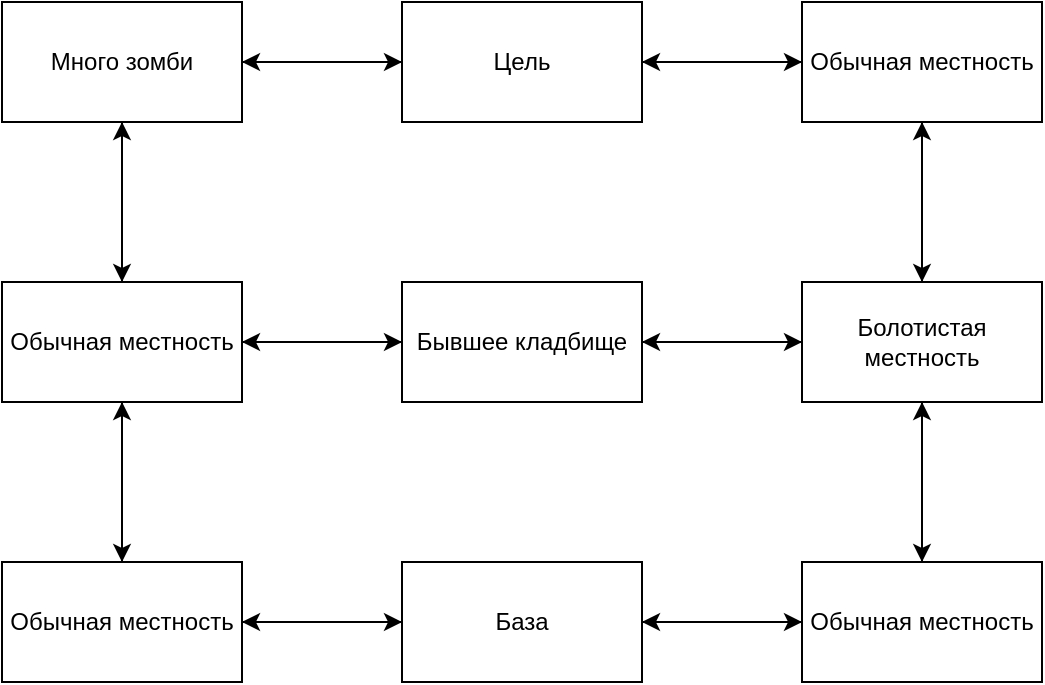 <mxfile version="12.2.2" type="device" pages="1"><diagram id="AiJSsoHT4WFiJlHWapIq" name="Страница 1"><mxGraphModel dx="1010" dy="579" grid="1" gridSize="10" guides="1" tooltips="1" connect="1" arrows="1" fold="1" page="1" pageScale="1" pageWidth="827" pageHeight="1169" math="0" shadow="0"><root><mxCell id="0"/><mxCell id="1" parent="0"/><mxCell id="InpXsYFK_uXGQsEB66io-3" value="" style="edgeStyle=orthogonalEdgeStyle;rounded=0;orthogonalLoop=1;jettySize=auto;html=1;" edge="1" parent="1" source="InpXsYFK_uXGQsEB66io-1" target="InpXsYFK_uXGQsEB66io-2"><mxGeometry relative="1" as="geometry"/></mxCell><mxCell id="InpXsYFK_uXGQsEB66io-5" value="" style="edgeStyle=orthogonalEdgeStyle;rounded=0;orthogonalLoop=1;jettySize=auto;html=1;" edge="1" parent="1" source="InpXsYFK_uXGQsEB66io-1" target="InpXsYFK_uXGQsEB66io-4"><mxGeometry relative="1" as="geometry"/></mxCell><mxCell id="InpXsYFK_uXGQsEB66io-1" value="База" style="rounded=0;whiteSpace=wrap;html=1;" vertex="1" parent="1"><mxGeometry x="353" y="400" width="120" height="60" as="geometry"/></mxCell><mxCell id="InpXsYFK_uXGQsEB66io-7" value="" style="edgeStyle=orthogonalEdgeStyle;rounded=0;orthogonalLoop=1;jettySize=auto;html=1;" edge="1" parent="1" source="InpXsYFK_uXGQsEB66io-4" target="InpXsYFK_uXGQsEB66io-6"><mxGeometry relative="1" as="geometry"/></mxCell><mxCell id="InpXsYFK_uXGQsEB66io-23" style="edgeStyle=orthogonalEdgeStyle;rounded=0;orthogonalLoop=1;jettySize=auto;html=1;exitX=0;exitY=0.5;exitDx=0;exitDy=0;entryX=1;entryY=0.5;entryDx=0;entryDy=0;" edge="1" parent="1" source="InpXsYFK_uXGQsEB66io-4" target="InpXsYFK_uXGQsEB66io-1"><mxGeometry relative="1" as="geometry"/></mxCell><mxCell id="InpXsYFK_uXGQsEB66io-4" value="Обычная местность" style="rounded=0;whiteSpace=wrap;html=1;" vertex="1" parent="1"><mxGeometry x="553" y="400" width="120" height="60" as="geometry"/></mxCell><mxCell id="InpXsYFK_uXGQsEB66io-13" value="" style="edgeStyle=orthogonalEdgeStyle;rounded=0;orthogonalLoop=1;jettySize=auto;html=1;" edge="1" parent="1" source="InpXsYFK_uXGQsEB66io-6" target="InpXsYFK_uXGQsEB66io-12"><mxGeometry relative="1" as="geometry"/></mxCell><mxCell id="InpXsYFK_uXGQsEB66io-24" style="edgeStyle=orthogonalEdgeStyle;rounded=0;orthogonalLoop=1;jettySize=auto;html=1;exitX=0.5;exitY=1;exitDx=0;exitDy=0;" edge="1" parent="1" source="InpXsYFK_uXGQsEB66io-6" target="InpXsYFK_uXGQsEB66io-4"><mxGeometry relative="1" as="geometry"/></mxCell><mxCell id="InpXsYFK_uXGQsEB66io-27" value="" style="edgeStyle=orthogonalEdgeStyle;rounded=0;orthogonalLoop=1;jettySize=auto;html=1;" edge="1" parent="1" source="InpXsYFK_uXGQsEB66io-6" target="InpXsYFK_uXGQsEB66io-26"><mxGeometry relative="1" as="geometry"/></mxCell><mxCell id="InpXsYFK_uXGQsEB66io-6" value="Болотистая местность" style="rounded=0;whiteSpace=wrap;html=1;" vertex="1" parent="1"><mxGeometry x="553" y="260" width="120" height="60" as="geometry"/></mxCell><mxCell id="InpXsYFK_uXGQsEB66io-29" style="edgeStyle=orthogonalEdgeStyle;rounded=0;orthogonalLoop=1;jettySize=auto;html=1;exitX=0;exitY=0.5;exitDx=0;exitDy=0;" edge="1" parent="1" source="InpXsYFK_uXGQsEB66io-26" target="InpXsYFK_uXGQsEB66io-8"><mxGeometry relative="1" as="geometry"/></mxCell><mxCell id="InpXsYFK_uXGQsEB66io-30" style="edgeStyle=orthogonalEdgeStyle;rounded=0;orthogonalLoop=1;jettySize=auto;html=1;exitX=1;exitY=0.5;exitDx=0;exitDy=0;entryX=0;entryY=0.5;entryDx=0;entryDy=0;" edge="1" parent="1" source="InpXsYFK_uXGQsEB66io-26" target="InpXsYFK_uXGQsEB66io-6"><mxGeometry relative="1" as="geometry"/></mxCell><mxCell id="InpXsYFK_uXGQsEB66io-26" value="Бывшее кладбище" style="rounded=0;whiteSpace=wrap;html=1;" vertex="1" parent="1"><mxGeometry x="353" y="260" width="120" height="60" as="geometry"/></mxCell><mxCell id="InpXsYFK_uXGQsEB66io-15" value="" style="edgeStyle=orthogonalEdgeStyle;rounded=0;orthogonalLoop=1;jettySize=auto;html=1;" edge="1" parent="1" source="InpXsYFK_uXGQsEB66io-12" target="InpXsYFK_uXGQsEB66io-14"><mxGeometry relative="1" as="geometry"/></mxCell><mxCell id="InpXsYFK_uXGQsEB66io-25" style="edgeStyle=orthogonalEdgeStyle;rounded=0;orthogonalLoop=1;jettySize=auto;html=1;exitX=0.5;exitY=1;exitDx=0;exitDy=0;entryX=0.5;entryY=0;entryDx=0;entryDy=0;" edge="1" parent="1" source="InpXsYFK_uXGQsEB66io-12" target="InpXsYFK_uXGQsEB66io-6"><mxGeometry relative="1" as="geometry"/></mxCell><mxCell id="InpXsYFK_uXGQsEB66io-12" value="Обычная местность" style="rounded=0;whiteSpace=wrap;html=1;" vertex="1" parent="1"><mxGeometry x="553" y="120" width="120" height="60" as="geometry"/></mxCell><mxCell id="InpXsYFK_uXGQsEB66io-17" style="edgeStyle=orthogonalEdgeStyle;rounded=0;orthogonalLoop=1;jettySize=auto;html=1;exitX=1;exitY=0.5;exitDx=0;exitDy=0;entryX=0;entryY=0.5;entryDx=0;entryDy=0;" edge="1" parent="1" source="InpXsYFK_uXGQsEB66io-14" target="InpXsYFK_uXGQsEB66io-12"><mxGeometry relative="1" as="geometry"/></mxCell><mxCell id="InpXsYFK_uXGQsEB66io-18" style="edgeStyle=orthogonalEdgeStyle;rounded=0;orthogonalLoop=1;jettySize=auto;html=1;exitX=0;exitY=0.5;exitDx=0;exitDy=0;entryX=1;entryY=0.5;entryDx=0;entryDy=0;" edge="1" parent="1" source="InpXsYFK_uXGQsEB66io-14" target="InpXsYFK_uXGQsEB66io-10"><mxGeometry relative="1" as="geometry"/></mxCell><mxCell id="InpXsYFK_uXGQsEB66io-14" value="Цель" style="rounded=0;whiteSpace=wrap;html=1;" vertex="1" parent="1"><mxGeometry x="353" y="120" width="120" height="60" as="geometry"/></mxCell><mxCell id="InpXsYFK_uXGQsEB66io-9" value="" style="edgeStyle=orthogonalEdgeStyle;rounded=0;orthogonalLoop=1;jettySize=auto;html=1;" edge="1" parent="1" source="InpXsYFK_uXGQsEB66io-2" target="InpXsYFK_uXGQsEB66io-8"><mxGeometry relative="1" as="geometry"/></mxCell><mxCell id="InpXsYFK_uXGQsEB66io-21" style="edgeStyle=orthogonalEdgeStyle;rounded=0;orthogonalLoop=1;jettySize=auto;html=1;exitX=1;exitY=0.5;exitDx=0;exitDy=0;entryX=0;entryY=0.5;entryDx=0;entryDy=0;" edge="1" parent="1" source="InpXsYFK_uXGQsEB66io-2" target="InpXsYFK_uXGQsEB66io-1"><mxGeometry relative="1" as="geometry"/></mxCell><mxCell id="InpXsYFK_uXGQsEB66io-2" value="Обычная местность" style="rounded=0;whiteSpace=wrap;html=1;" vertex="1" parent="1"><mxGeometry x="153" y="400" width="120" height="60" as="geometry"/></mxCell><mxCell id="InpXsYFK_uXGQsEB66io-11" value="" style="edgeStyle=orthogonalEdgeStyle;rounded=0;orthogonalLoop=1;jettySize=auto;html=1;" edge="1" parent="1" source="InpXsYFK_uXGQsEB66io-8" target="InpXsYFK_uXGQsEB66io-10"><mxGeometry relative="1" as="geometry"/></mxCell><mxCell id="InpXsYFK_uXGQsEB66io-20" style="edgeStyle=orthogonalEdgeStyle;rounded=0;orthogonalLoop=1;jettySize=auto;html=1;exitX=0.5;exitY=1;exitDx=0;exitDy=0;" edge="1" parent="1" source="InpXsYFK_uXGQsEB66io-8" target="InpXsYFK_uXGQsEB66io-2"><mxGeometry relative="1" as="geometry"/></mxCell><mxCell id="InpXsYFK_uXGQsEB66io-28" style="edgeStyle=orthogonalEdgeStyle;rounded=0;orthogonalLoop=1;jettySize=auto;html=1;exitX=1;exitY=0.5;exitDx=0;exitDy=0;" edge="1" parent="1" source="InpXsYFK_uXGQsEB66io-8" target="InpXsYFK_uXGQsEB66io-26"><mxGeometry relative="1" as="geometry"/></mxCell><mxCell id="InpXsYFK_uXGQsEB66io-8" value="Обычная местность" style="rounded=0;whiteSpace=wrap;html=1;" vertex="1" parent="1"><mxGeometry x="153" y="260" width="120" height="60" as="geometry"/></mxCell><mxCell id="InpXsYFK_uXGQsEB66io-16" style="edgeStyle=orthogonalEdgeStyle;rounded=0;orthogonalLoop=1;jettySize=auto;html=1;exitX=1;exitY=0.5;exitDx=0;exitDy=0;entryX=0;entryY=0.5;entryDx=0;entryDy=0;" edge="1" parent="1" source="InpXsYFK_uXGQsEB66io-10" target="InpXsYFK_uXGQsEB66io-14"><mxGeometry relative="1" as="geometry"/></mxCell><mxCell id="InpXsYFK_uXGQsEB66io-19" style="edgeStyle=orthogonalEdgeStyle;rounded=0;orthogonalLoop=1;jettySize=auto;html=1;exitX=0.5;exitY=1;exitDx=0;exitDy=0;" edge="1" parent="1" source="InpXsYFK_uXGQsEB66io-10" target="InpXsYFK_uXGQsEB66io-8"><mxGeometry relative="1" as="geometry"/></mxCell><mxCell id="InpXsYFK_uXGQsEB66io-10" value="Много зомби" style="rounded=0;whiteSpace=wrap;html=1;" vertex="1" parent="1"><mxGeometry x="153" y="120" width="120" height="60" as="geometry"/></mxCell></root></mxGraphModel></diagram></mxfile>